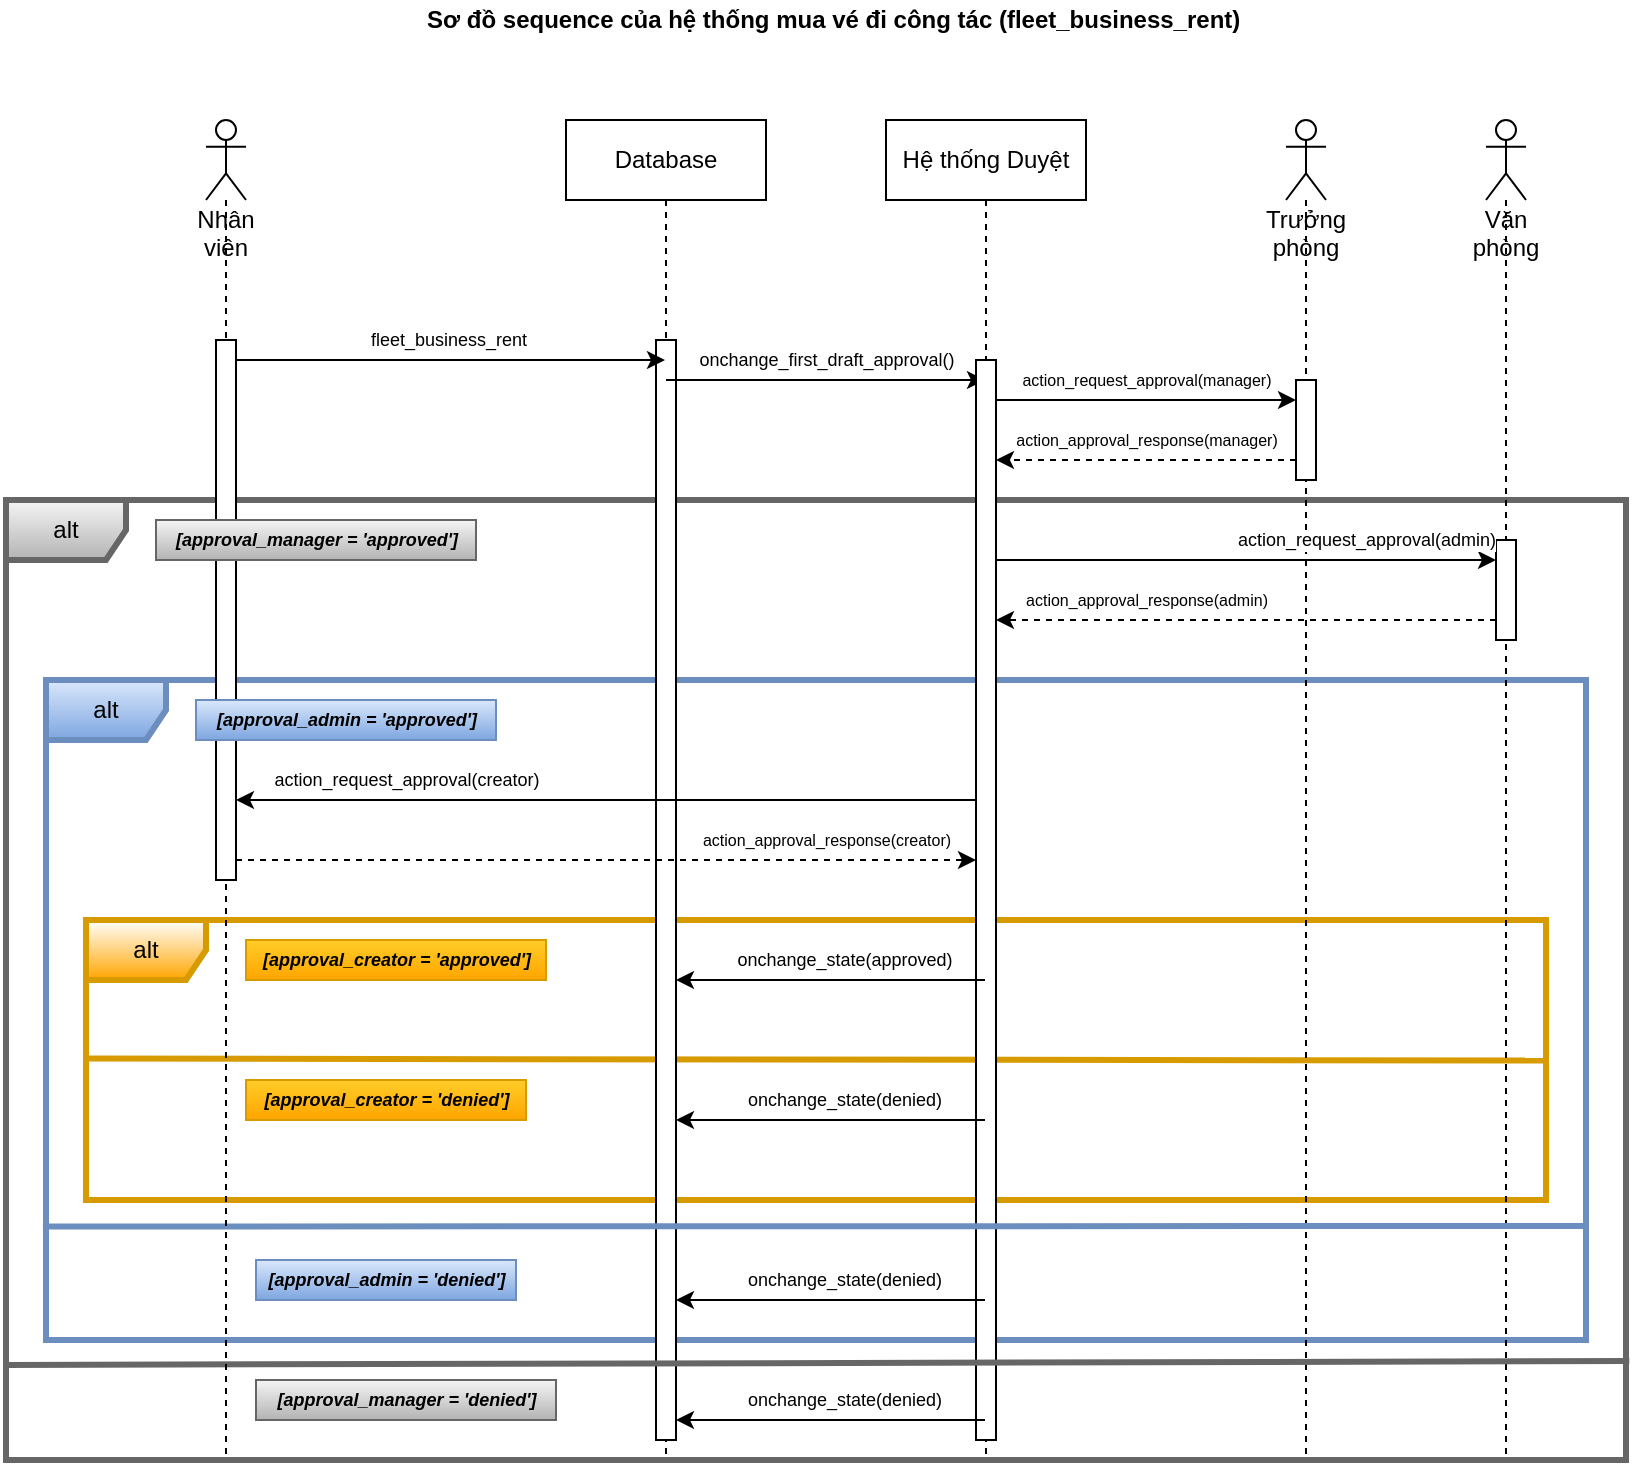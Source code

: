 <mxfile>
    <diagram id="Q3g0BeE-CJqC2vaGy6Ah" name="sequence_fleet_business_trip">
        <mxGraphModel dx="1290" dy="351" grid="1" gridSize="10" guides="1" tooltips="1" connect="1" arrows="1" fold="1" page="1" pageScale="1" pageWidth="850" pageHeight="1100" math="0" shadow="0">
            <root>
                <mxCell id="0"/>
                <mxCell id="1" parent="0"/>
                <mxCell id="31" value="alt" style="shape=umlFrame;whiteSpace=wrap;html=1;fillColor=#f5f5f5;movable=1;resizable=1;rotatable=1;deletable=1;editable=1;connectable=1;strokeColor=#666666;gradientColor=#b3b3b3;strokeWidth=3;fontColor=#000000;" parent="1" vertex="1">
                    <mxGeometry x="-120" y="270" width="810" height="480" as="geometry"/>
                </mxCell>
                <mxCell id="79" value="alt" style="shape=umlFrame;whiteSpace=wrap;html=1;fillColor=default;movable=1;resizable=1;rotatable=1;deletable=1;editable=1;connectable=1;strokeColor=#d79b00;gradientColor=#ffa500;strokeWidth=3;fontColor=#000000;swimlaneFillColor=none;perimeterSpacing=0;shadow=0;noLabel=0;portConstraintRotation=0;fixDash=0;treeFolding=0;treeMoving=0;comic=0;" parent="1" vertex="1">
                    <mxGeometry x="-80" y="480" width="730" height="140" as="geometry"/>
                </mxCell>
                <mxCell id="56" value="alt" style="shape=umlFrame;whiteSpace=wrap;html=1;fillColor=#dae8fc;movable=1;resizable=1;rotatable=1;deletable=1;editable=1;connectable=1;strokeColor=#6c8ebf;gradientColor=#7ea6e0;strokeWidth=3;fontColor=#000000;" parent="1" vertex="1">
                    <mxGeometry x="-100" y="360" width="770" height="330" as="geometry"/>
                </mxCell>
                <mxCell id="93" value="" style="endArrow=none;html=1;fontSize=9;fontColor=#000000;strokeWidth=3;entryX=1;entryY=0.502;entryDx=0;entryDy=0;entryPerimeter=0;exitX=-0.002;exitY=0.495;exitDx=0;exitDy=0;exitPerimeter=0;fillColor=#ffcd28;gradientColor=#ffa500;strokeColor=#d79b00;endSize=6;" parent="1" source="79" target="79" edge="1">
                    <mxGeometry width="50" height="50" relative="1" as="geometry">
                        <mxPoint x="-200" y="710" as="sourcePoint"/>
                        <mxPoint x="-150" y="660" as="targetPoint"/>
                    </mxGeometry>
                </mxCell>
                <mxCell id="4" value="&lt;span&gt;Sơ đồ&amp;nbsp;&lt;/span&gt;sequence của hệ thống mua vé đi công tác (fleet_business_rent)&amp;nbsp;" style="text;html=1;align=center;verticalAlign=middle;resizable=0;points=[];autosize=1;strokeColor=none;fillColor=none;fontStyle=1" parent="1" vertex="1">
                    <mxGeometry x="80" y="20" width="430" height="20" as="geometry"/>
                </mxCell>
                <mxCell id="7" value="Database" style="shape=umlLifeline;perimeter=lifelinePerimeter;whiteSpace=wrap;html=1;container=1;collapsible=0;recursiveResize=0;outlineConnect=0;" parent="1" vertex="1">
                    <mxGeometry x="160" y="80" width="100" height="670" as="geometry"/>
                </mxCell>
                <mxCell id="52" value="" style="html=1;points=[];perimeter=orthogonalPerimeter;fontSize=9;strokeWidth=1;" parent="7" vertex="1">
                    <mxGeometry x="45" y="110" width="10" height="550" as="geometry"/>
                </mxCell>
                <mxCell id="9" value="Hệ thống Duyệt" style="shape=umlLifeline;perimeter=lifelinePerimeter;whiteSpace=wrap;html=1;container=1;collapsible=0;recursiveResize=0;outlineConnect=0;" parent="1" vertex="1">
                    <mxGeometry x="320" y="80" width="100" height="670" as="geometry"/>
                </mxCell>
                <mxCell id="20" value="&lt;span style=&quot;font-size: 9px ; text-align: left&quot;&gt;onchange_first_draft_approval()&lt;/span&gt;" style="edgeStyle=none;html=1;fontSize=9;" parent="9" source="7" edge="1">
                    <mxGeometry x="0.006" y="10" relative="1" as="geometry">
                        <mxPoint x="-49.996" y="130" as="sourcePoint"/>
                        <mxPoint x="49.48" y="130" as="targetPoint"/>
                        <Array as="points">
                            <mxPoint x="-0.02" y="130"/>
                        </Array>
                        <mxPoint as="offset"/>
                    </mxGeometry>
                </mxCell>
                <mxCell id="116" value="" style="html=1;points=[];perimeter=orthogonalPerimeter;" parent="9" vertex="1">
                    <mxGeometry x="45" y="120" width="10" height="540" as="geometry"/>
                </mxCell>
                <mxCell id="17" value="&lt;span style=&quot;font-size: 9px&quot;&gt;fleet_business_rent&lt;/span&gt;" style="edgeStyle=none;html=1;fontSize=9;fontStyle=0" parent="1" source="11" target="7" edge="1">
                    <mxGeometry x="0.005" y="10" relative="1" as="geometry">
                        <mxPoint x="160" y="200" as="targetPoint"/>
                        <Array as="points">
                            <mxPoint x="140" y="200"/>
                        </Array>
                        <mxPoint as="offset"/>
                    </mxGeometry>
                </mxCell>
                <mxCell id="12" value="Trưởng phòng&lt;br&gt;" style="shape=umlLifeline;participant=umlActor;perimeter=lifelinePerimeter;whiteSpace=wrap;html=1;container=1;collapsible=0;recursiveResize=0;verticalAlign=top;spacingTop=36;outlineConnect=0;" parent="1" vertex="1">
                    <mxGeometry x="520" y="80" width="20" height="670" as="geometry"/>
                </mxCell>
                <mxCell id="117" value="" style="html=1;points=[];perimeter=orthogonalPerimeter;" parent="12" vertex="1">
                    <mxGeometry x="5" y="130" width="10" height="50" as="geometry"/>
                </mxCell>
                <mxCell id="13" value="Văn phòng&lt;br&gt;" style="shape=umlLifeline;participant=umlActor;perimeter=lifelinePerimeter;whiteSpace=wrap;html=1;container=1;collapsible=0;recursiveResize=0;verticalAlign=top;spacingTop=36;outlineConnect=0;" parent="1" vertex="1">
                    <mxGeometry x="620" y="80" width="20" height="670" as="geometry"/>
                </mxCell>
                <mxCell id="118" value="" style="html=1;points=[];perimeter=orthogonalPerimeter;" parent="13" vertex="1">
                    <mxGeometry x="5" y="210" width="10" height="50" as="geometry"/>
                </mxCell>
                <mxCell id="80" value="[approval_creator = 'approved']" style="text;html=1;align=center;verticalAlign=middle;resizable=0;points=[];autosize=1;strokeColor=#d79b00;fillColor=#ffcd28;fontSize=9;fontStyle=3;gradientColor=#ffa500;fontColor=#000000;" parent="1" vertex="1">
                    <mxGeometry y="490" width="150" height="20" as="geometry"/>
                </mxCell>
                <mxCell id="94" value="[approval_creator = 'denied']" style="text;html=1;align=center;verticalAlign=middle;resizable=0;points=[];autosize=1;strokeColor=#d79b00;fillColor=#ffcd28;fontSize=9;fontStyle=3;gradientColor=#ffa500;fontColor=#000000;" parent="1" vertex="1">
                    <mxGeometry y="560" width="140" height="20" as="geometry"/>
                </mxCell>
                <mxCell id="97" style="edgeStyle=none;html=1;fontSize=9;fontColor=#FFFFFF;strokeWidth=1;" parent="1" source="9" target="52" edge="1">
                    <mxGeometry relative="1" as="geometry">
                        <Array as="points">
                            <mxPoint x="290" y="580"/>
                        </Array>
                        <mxPoint x="379.5" y="593" as="sourcePoint"/>
                        <mxPoint x="225.0" y="593" as="targetPoint"/>
                    </mxGeometry>
                </mxCell>
                <mxCell id="98" value="&lt;span style=&quot;text-align: left&quot;&gt;onchange_state&lt;/span&gt;(denied)" style="edgeLabel;html=1;align=center;verticalAlign=middle;resizable=0;points=[];fontSize=9;fontColor=default;" parent="97" vertex="1" connectable="0">
                    <mxGeometry x="0.205" y="-1" relative="1" as="geometry">
                        <mxPoint x="22" y="-9" as="offset"/>
                    </mxGeometry>
                </mxCell>
                <mxCell id="107" style="edgeStyle=none;html=1;fontSize=9;fontColor=default;strokeWidth=1;" parent="1" source="9" target="52" edge="1">
                    <mxGeometry relative="1" as="geometry">
                        <Array as="points">
                            <mxPoint x="280" y="670"/>
                        </Array>
                        <mxPoint x="364.5" y="800" as="sourcePoint"/>
                        <mxPoint x="210.0" y="800" as="targetPoint"/>
                    </mxGeometry>
                </mxCell>
                <mxCell id="108" value="&lt;span style=&quot;text-align: left&quot;&gt;onchange_state&lt;/span&gt;(denied)" style="edgeLabel;html=1;align=center;verticalAlign=middle;resizable=0;points=[];fontSize=9;fontColor=default;" parent="107" vertex="1" connectable="0">
                    <mxGeometry x="0.205" y="-1" relative="1" as="geometry">
                        <mxPoint x="22" y="-9" as="offset"/>
                    </mxGeometry>
                </mxCell>
                <mxCell id="109" value="" style="endArrow=none;html=1;strokeWidth=3;exitX=-0.002;exitY=0.828;exitDx=0;exitDy=0;exitPerimeter=0;fillColor=#dae8fc;gradientColor=#7ea6e0;strokeColor=#6c8ebf;" parent="1" source="56" edge="1">
                    <mxGeometry width="50" height="50" relative="1" as="geometry">
                        <mxPoint x="-110" y="1000" as="sourcePoint"/>
                        <mxPoint x="670" y="633" as="targetPoint"/>
                    </mxGeometry>
                </mxCell>
                <mxCell id="110" value="[approval_admin = 'denied']" style="text;html=1;align=center;verticalAlign=middle;resizable=0;points=[];autosize=1;strokeColor=#6c8ebf;fillColor=#dae8fc;fontSize=9;fontStyle=3;gradientColor=#7ea6e0;fontColor=#000000;" parent="1" vertex="1">
                    <mxGeometry x="5" y="650" width="130" height="20" as="geometry"/>
                </mxCell>
                <mxCell id="111" style="edgeStyle=none;html=1;fontSize=9;fontColor=#FFFFFF;strokeWidth=1;" parent="1" source="9" target="52" edge="1">
                    <mxGeometry relative="1" as="geometry">
                        <Array as="points">
                            <mxPoint x="280" y="730"/>
                        </Array>
                        <mxPoint x="379.5" y="820" as="sourcePoint"/>
                        <mxPoint x="225.0" y="820" as="targetPoint"/>
                    </mxGeometry>
                </mxCell>
                <mxCell id="112" value="&lt;span style=&quot;text-align: left&quot;&gt;onchange_state&lt;/span&gt;(denied)" style="edgeLabel;html=1;align=center;verticalAlign=middle;resizable=0;points=[];fontSize=9;fontColor=default;" parent="111" vertex="1" connectable="0">
                    <mxGeometry x="0.205" y="-1" relative="1" as="geometry">
                        <mxPoint x="22" y="-9" as="offset"/>
                    </mxGeometry>
                </mxCell>
                <mxCell id="113" value="" style="endArrow=none;html=1;strokeWidth=3;exitX=-0.001;exitY=0.901;exitDx=0;exitDy=0;exitPerimeter=0;entryX=1.002;entryY=0.897;entryDx=0;entryDy=0;entryPerimeter=0;fillColor=#f5f5f5;gradientColor=#b3b3b3;strokeColor=#666666;" parent="1" source="31" target="31" edge="1">
                    <mxGeometry width="50" height="50" relative="1" as="geometry">
                        <mxPoint x="-130" y="1040" as="sourcePoint"/>
                        <mxPoint x="-80" y="990" as="targetPoint"/>
                    </mxGeometry>
                </mxCell>
                <mxCell id="114" value="[approval_manager = 'denied']" style="text;html=1;align=center;verticalAlign=middle;resizable=0;points=[];autosize=1;strokeColor=#666666;fillColor=#f5f5f5;fontSize=9;fontStyle=3;gradientColor=#b3b3b3;fontColor=#000000;" parent="1" vertex="1">
                    <mxGeometry x="5" y="710" width="150" height="20" as="geometry"/>
                </mxCell>
                <mxCell id="127" value="&lt;span style=&quot;text-align: left; font-size: 8px;&quot;&gt;action_request_approval&lt;/span&gt;(manager)" style="edgeStyle=none;html=1;fontSize=8;" parent="1" source="116" target="117" edge="1">
                    <mxGeometry y="10" relative="1" as="geometry">
                        <mxPoint x="239.996" y="240" as="sourcePoint"/>
                        <mxPoint x="399.69" y="240" as="targetPoint"/>
                        <Array as="points">
                            <mxPoint x="440" y="220"/>
                        </Array>
                        <mxPoint as="offset"/>
                    </mxGeometry>
                </mxCell>
                <mxCell id="128" value="&lt;span style=&quot;font-size: 8px; text-align: left;&quot;&gt;action_approval_response(manager)&lt;/span&gt;" style="edgeStyle=none;html=1;fontSize=8;dashed=1;" parent="1" source="117" target="116" edge="1">
                    <mxGeometry y="-10" relative="1" as="geometry">
                        <mxPoint x="390" y="260" as="sourcePoint"/>
                        <mxPoint x="540" y="260" as="targetPoint"/>
                        <Array as="points">
                            <mxPoint x="455" y="250"/>
                        </Array>
                        <mxPoint as="offset"/>
                    </mxGeometry>
                </mxCell>
                <mxCell id="130" value="&lt;span style=&quot;text-align: left&quot;&gt;action_request_approval&lt;/span&gt;&lt;span&gt;(admin)&lt;/span&gt;" style="edgeStyle=none;html=1;fontSize=9;fontColor=default;" parent="1" source="116" target="118" edge="1">
                    <mxGeometry x="0.48" y="10" relative="1" as="geometry">
                        <mxPoint x="420" y="300" as="sourcePoint"/>
                        <mxPoint x="570" y="300" as="targetPoint"/>
                        <Array as="points">
                            <mxPoint x="485" y="300"/>
                        </Array>
                        <mxPoint as="offset"/>
                    </mxGeometry>
                </mxCell>
                <mxCell id="131" value="&lt;span style=&quot;font-size: 8px ; text-align: left&quot;&gt;action_approval_response(admin)&lt;/span&gt;" style="edgeStyle=none;html=1;fontSize=9;dashed=1;fontColor=default;" parent="1" source="118" target="116" edge="1">
                    <mxGeometry x="0.4" y="-10" relative="1" as="geometry">
                        <mxPoint x="535" y="260" as="sourcePoint"/>
                        <mxPoint x="385" y="260" as="targetPoint"/>
                        <Array as="points">
                            <mxPoint x="465" y="330"/>
                        </Array>
                        <mxPoint as="offset"/>
                    </mxGeometry>
                </mxCell>
                <mxCell id="134" value="&lt;span style=&quot;text-align: left&quot;&gt;action_request_approval&lt;/span&gt;&lt;span&gt;(creator)&lt;/span&gt;" style="edgeStyle=none;html=1;fontSize=9;fontColor=default;" parent="1" source="116" target="115" edge="1">
                    <mxGeometry x="0.54" y="-10" relative="1" as="geometry">
                        <mxPoint x="50" y="500" as="sourcePoint"/>
                        <mxPoint x="300" y="500" as="targetPoint"/>
                        <Array as="points">
                            <mxPoint x="160" y="420"/>
                        </Array>
                        <mxPoint as="offset"/>
                    </mxGeometry>
                </mxCell>
                <mxCell id="135" value="&lt;span style=&quot;font-size: 8px ; text-align: left&quot;&gt;action_approval_response(creator)&lt;/span&gt;" style="edgeStyle=none;html=1;fontSize=9;dashed=1;fontColor=default;" parent="1" source="115" target="116" edge="1">
                    <mxGeometry x="0.595" y="10" relative="1" as="geometry">
                        <mxPoint x="570" y="519.64" as="sourcePoint"/>
                        <mxPoint x="220" y="519.64" as="targetPoint"/>
                        <Array as="points">
                            <mxPoint x="190" y="450"/>
                        </Array>
                        <mxPoint as="offset"/>
                    </mxGeometry>
                </mxCell>
                <mxCell id="82" style="edgeStyle=none;html=1;fontSize=9;fontColor=#FFFFFF;strokeWidth=1;" parent="1" source="9" target="52" edge="1">
                    <mxGeometry relative="1" as="geometry">
                        <Array as="points">
                            <mxPoint x="290" y="510"/>
                        </Array>
                        <mxPoint x="369.5" y="590" as="sourcePoint"/>
                        <mxPoint x="215" y="590" as="targetPoint"/>
                    </mxGeometry>
                </mxCell>
                <mxCell id="83" value="&lt;span style=&quot;text-align: left&quot;&gt;onchange_state&lt;/span&gt;(approved)" style="edgeLabel;html=1;align=center;verticalAlign=middle;resizable=0;points=[];fontSize=9;fontColor=default;" parent="82" vertex="1" connectable="0">
                    <mxGeometry x="0.205" y="-1" relative="1" as="geometry">
                        <mxPoint x="22" y="-9" as="offset"/>
                    </mxGeometry>
                </mxCell>
                <mxCell id="11" value="Nhân viên" style="shape=umlLifeline;participant=umlActor;perimeter=lifelinePerimeter;whiteSpace=wrap;html=1;container=1;collapsible=0;recursiveResize=0;verticalAlign=top;spacingTop=36;outlineConnect=0;" parent="1" vertex="1">
                    <mxGeometry x="-20" y="80" width="20" height="670" as="geometry"/>
                </mxCell>
                <mxCell id="115" value="" style="html=1;points=[];perimeter=orthogonalPerimeter;" parent="11" vertex="1">
                    <mxGeometry x="5" y="110" width="10" height="270" as="geometry"/>
                </mxCell>
                <mxCell id="51" value="&lt;i&gt;[approval_manager = 'approved']&lt;/i&gt;" style="text;html=1;align=center;verticalAlign=middle;resizable=0;points=[];autosize=1;strokeColor=#666666;fillColor=#f5f5f5;fontSize=9;fontStyle=1;gradientColor=#b3b3b3;fontColor=#000000;" parent="1" vertex="1">
                    <mxGeometry x="-45" y="280" width="160" height="20" as="geometry"/>
                </mxCell>
                <mxCell id="57" value="&lt;font color=&quot;#000000&quot;&gt;[approval_admin = 'approved']&lt;/font&gt;" style="text;html=1;align=center;verticalAlign=middle;resizable=0;points=[];autosize=1;strokeColor=#6c8ebf;fillColor=#dae8fc;fontSize=9;fontStyle=3;gradientColor=#7ea6e0;" parent="1" vertex="1">
                    <mxGeometry x="-25" y="370" width="150" height="20" as="geometry"/>
                </mxCell>
            </root>
        </mxGraphModel>
    </diagram>
</mxfile>
